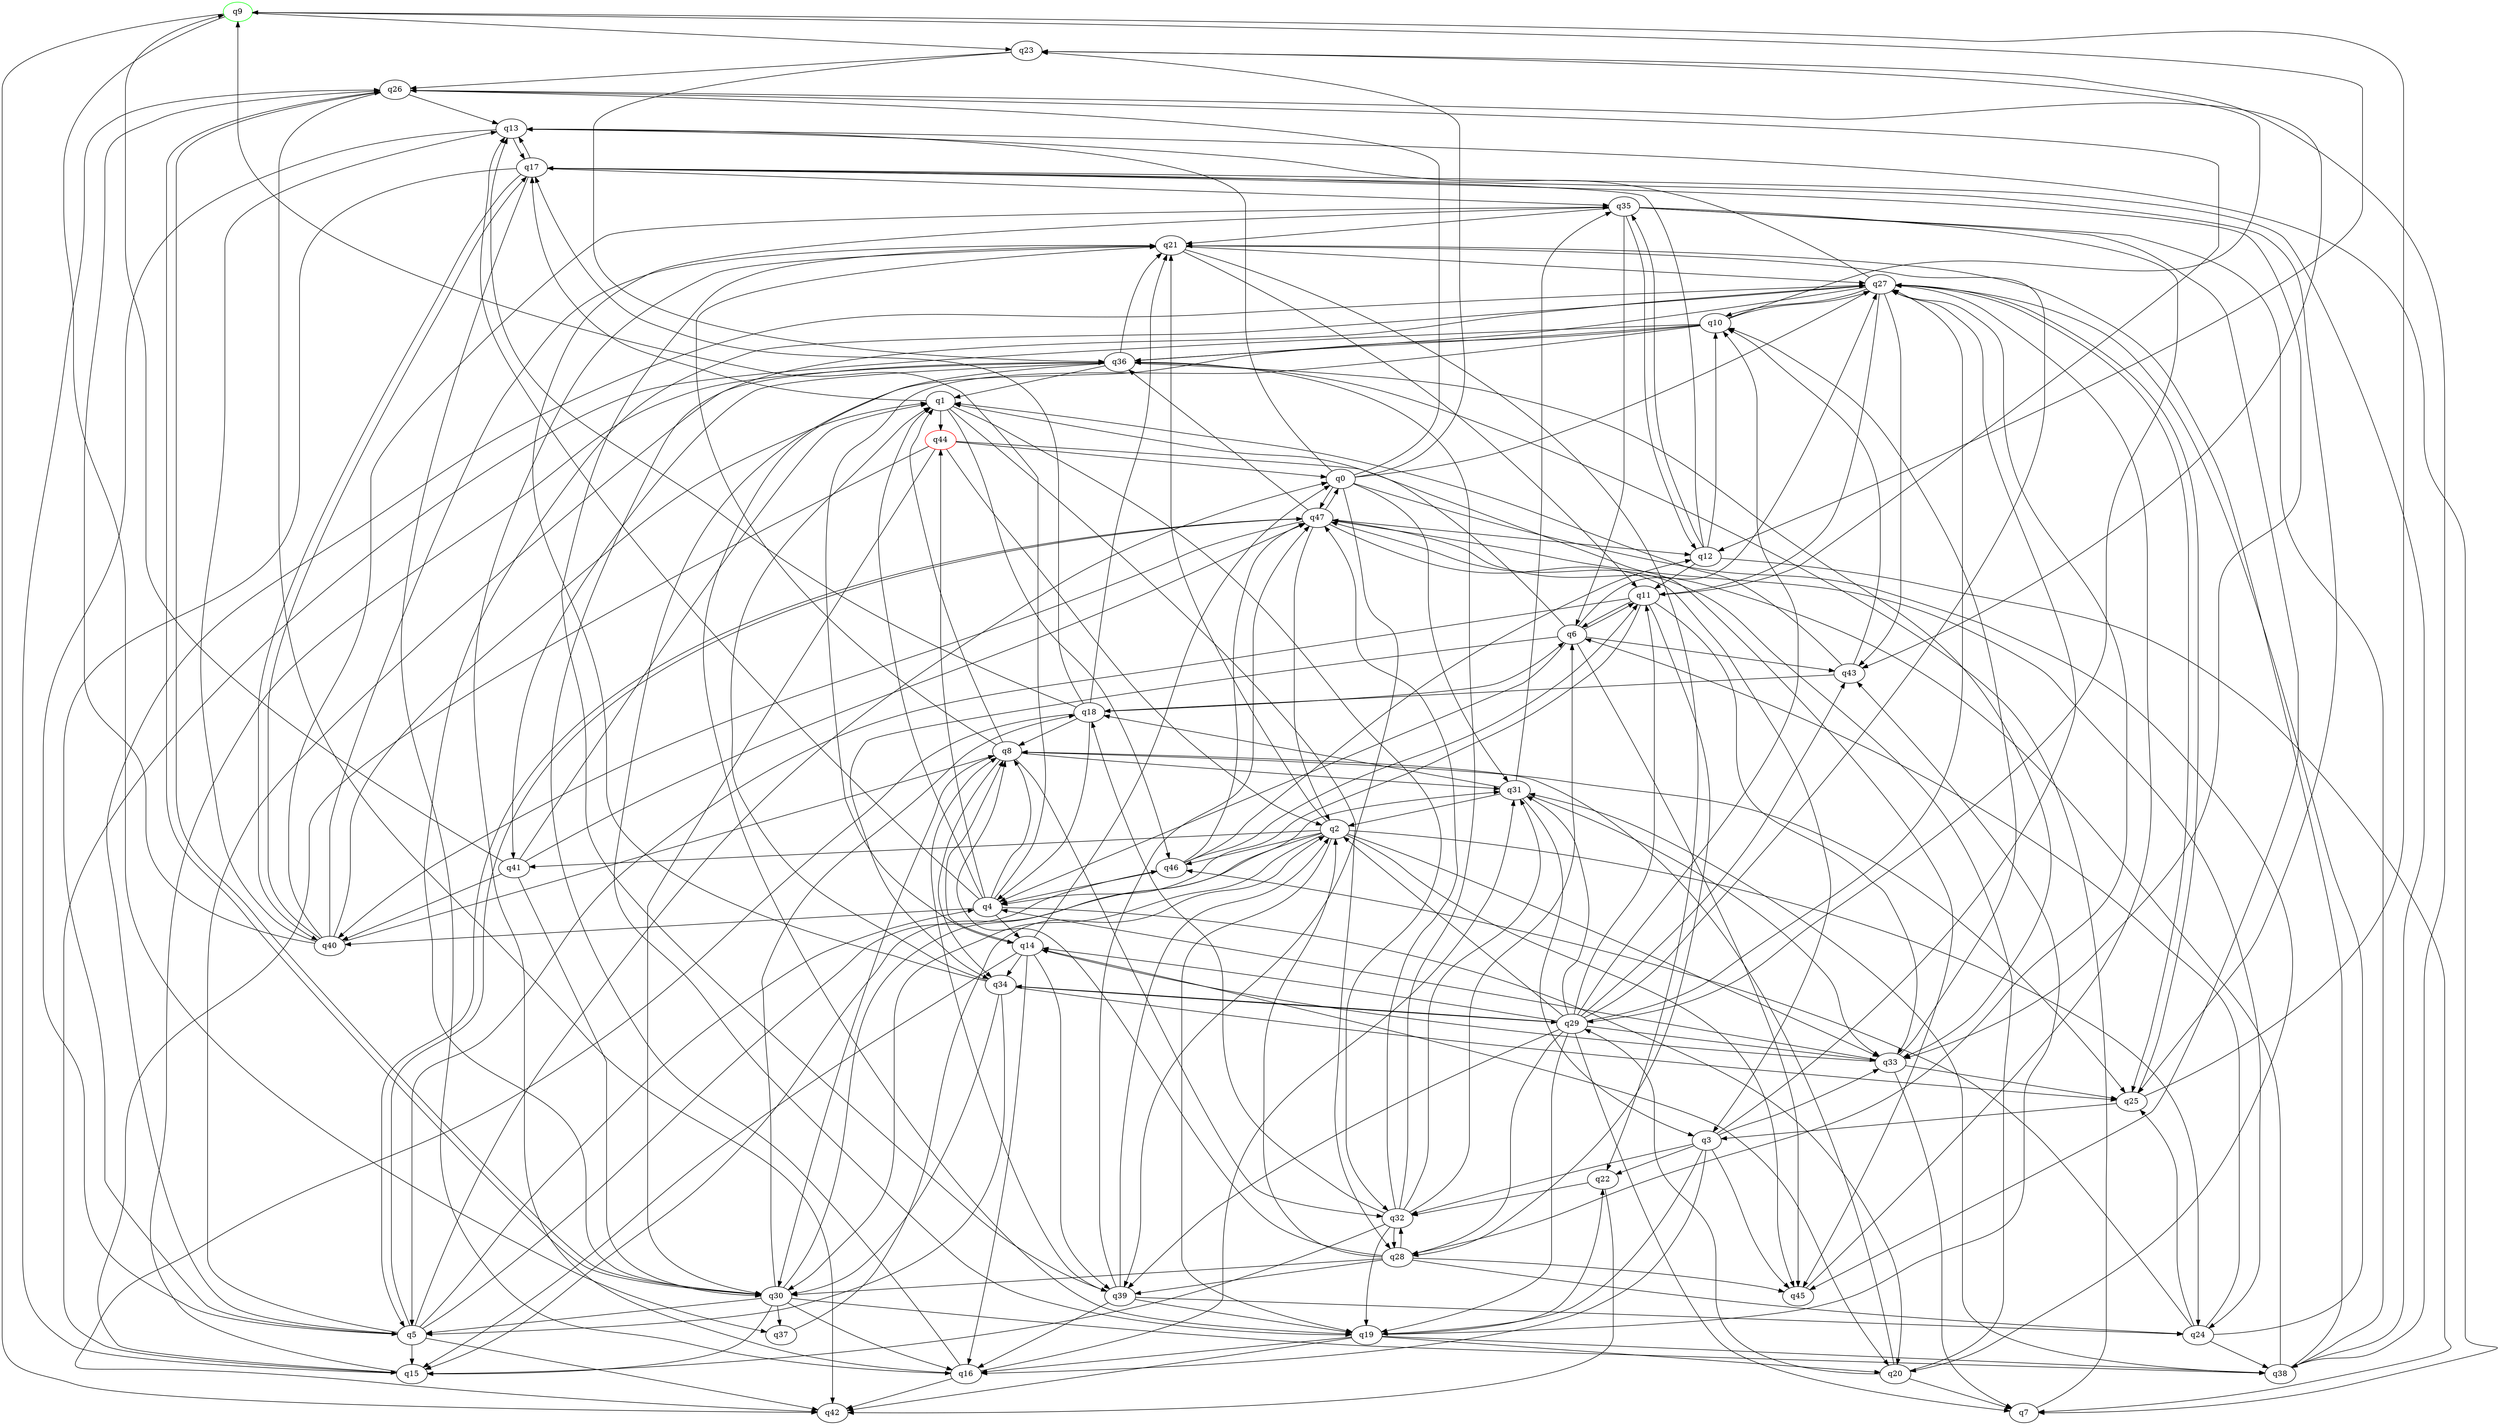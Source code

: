 digraph A{
q9 [initial=1,color=green];
q44 [final=1,color=red];
q0 -> q13;
q0 -> q20;
q0 -> q23;
q0 -> q26;
q0 -> q27;
q0 -> q31;
q0 -> q39;
q0 -> q47;
q1 -> q17;
q1 -> q28;
q1 -> q32;
q1 -> q44;
q1 -> q46;
q2 -> q15;
q2 -> q19;
q2 -> q21;
q2 -> q24;
q2 -> q30;
q2 -> q33;
q2 -> q41;
q2 -> q45;
q2 -> q46;
q3 -> q16;
q3 -> q19;
q3 -> q22;
q3 -> q27;
q3 -> q32;
q3 -> q33;
q3 -> q45;
q4 -> q1;
q4 -> q8;
q4 -> q9;
q4 -> q13;
q4 -> q14;
q4 -> q20;
q4 -> q40;
q4 -> q44;
q5 -> q0;
q5 -> q4;
q5 -> q15;
q5 -> q27;
q5 -> q36;
q5 -> q42;
q5 -> q46;
q5 -> q47;
q6 -> q1;
q6 -> q4;
q6 -> q11;
q6 -> q27;
q6 -> q34;
q6 -> q43;
q6 -> q45;
q7 -> q36;
q8 -> q1;
q8 -> q21;
q8 -> q25;
q8 -> q30;
q8 -> q31;
q8 -> q32;
q8 -> q34;
q9 -> q12;
q9 -> q23;
q9 -> q37;
q9 -> q42;
q10 -> q14;
q10 -> q15;
q10 -> q19;
q10 -> q23;
q10 -> q27;
q10 -> q36;
q11 -> q4;
q11 -> q5;
q11 -> q6;
q11 -> q26;
q11 -> q28;
q11 -> q33;
q12 -> q7;
q12 -> q10;
q12 -> q11;
q12 -> q17;
q12 -> q35;
q13 -> q5;
q13 -> q7;
q13 -> q17;
q14 -> q0;
q14 -> q8;
q14 -> q15;
q14 -> q16;
q14 -> q20;
q14 -> q34;
q14 -> q39;
q15 -> q26;
q15 -> q36;
q16 -> q21;
q16 -> q27;
q16 -> q31;
q16 -> q42;
q17 -> q5;
q17 -> q13;
q17 -> q16;
q17 -> q25;
q17 -> q33;
q17 -> q35;
q17 -> q40;
q18 -> q4;
q18 -> q6;
q18 -> q8;
q18 -> q13;
q18 -> q17;
q18 -> q21;
q18 -> q42;
q19 -> q16;
q19 -> q20;
q19 -> q22;
q19 -> q38;
q19 -> q42;
q19 -> q43;
q20 -> q7;
q20 -> q8;
q20 -> q29;
q20 -> q47;
q21 -> q11;
q21 -> q22;
q21 -> q27;
q21 -> q39;
q22 -> q32;
q22 -> q42;
q23 -> q26;
q23 -> q36;
q24 -> q6;
q24 -> q25;
q24 -> q27;
q24 -> q38;
q24 -> q46;
q25 -> q3;
q25 -> q9;
q25 -> q27;
q26 -> q13;
q26 -> q30;
q26 -> q42;
q26 -> q43;
q27 -> q10;
q27 -> q11;
q27 -> q13;
q27 -> q25;
q27 -> q28;
q27 -> q30;
q27 -> q36;
q27 -> q43;
q28 -> q2;
q28 -> q8;
q28 -> q24;
q28 -> q30;
q28 -> q32;
q28 -> q39;
q28 -> q45;
q29 -> q2;
q29 -> q7;
q29 -> q10;
q29 -> q11;
q29 -> q14;
q29 -> q19;
q29 -> q21;
q29 -> q27;
q29 -> q28;
q29 -> q31;
q29 -> q33;
q29 -> q34;
q29 -> q39;
q29 -> q43;
q30 -> q5;
q30 -> q15;
q30 -> q16;
q30 -> q18;
q30 -> q26;
q30 -> q31;
q30 -> q37;
q30 -> q38;
q31 -> q2;
q31 -> q3;
q31 -> q18;
q31 -> q33;
q31 -> q35;
q32 -> q6;
q32 -> q15;
q32 -> q18;
q32 -> q19;
q32 -> q28;
q32 -> q31;
q32 -> q36;
q32 -> q47;
q33 -> q4;
q33 -> q7;
q33 -> q10;
q33 -> q14;
q33 -> q25;
q34 -> q1;
q34 -> q5;
q34 -> q25;
q34 -> q29;
q34 -> q30;
q34 -> q35;
q35 -> q6;
q35 -> q12;
q35 -> q21;
q35 -> q29;
q35 -> q38;
q35 -> q45;
q36 -> q1;
q36 -> q19;
q36 -> q21;
q36 -> q33;
q36 -> q41;
q37 -> q2;
q38 -> q17;
q38 -> q21;
q38 -> q23;
q38 -> q31;
q38 -> q47;
q39 -> q2;
q39 -> q8;
q39 -> q16;
q39 -> q19;
q39 -> q24;
q39 -> q47;
q40 -> q1;
q40 -> q8;
q40 -> q13;
q40 -> q17;
q40 -> q21;
q40 -> q26;
q40 -> q35;
q41 -> q1;
q41 -> q9;
q41 -> q30;
q41 -> q40;
q41 -> q47;
q43 -> q1;
q43 -> q10;
q43 -> q18;
q44 -> q0;
q44 -> q2;
q44 -> q15;
q44 -> q30;
q44 -> q45;
q45 -> q27;
q46 -> q4;
q46 -> q11;
q46 -> q12;
q46 -> q47;
q47 -> q0;
q47 -> q2;
q47 -> q3;
q47 -> q5;
q47 -> q12;
q47 -> q24;
q47 -> q36;
q47 -> q40;
}